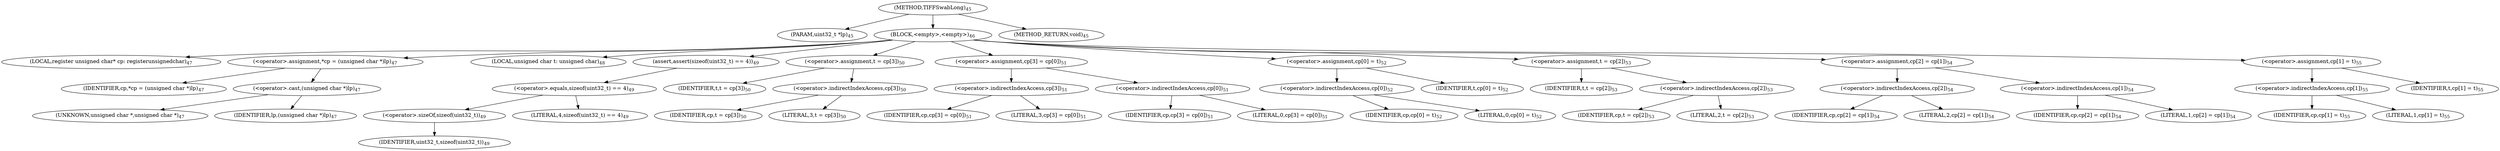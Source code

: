 digraph "TIFFSwabLong" {  
"34312" [label = <(METHOD,TIFFSwabLong)<SUB>45</SUB>> ]
"34313" [label = <(PARAM,uint32_t *lp)<SUB>45</SUB>> ]
"34314" [label = <(BLOCK,&lt;empty&gt;,&lt;empty&gt;)<SUB>46</SUB>> ]
"34315" [label = <(LOCAL,register unsigned char* cp: registerunsignedchar)<SUB>47</SUB>> ]
"34316" [label = <(&lt;operator&gt;.assignment,*cp = (unsigned char *)lp)<SUB>47</SUB>> ]
"34317" [label = <(IDENTIFIER,cp,*cp = (unsigned char *)lp)<SUB>47</SUB>> ]
"34318" [label = <(&lt;operator&gt;.cast,(unsigned char *)lp)<SUB>47</SUB>> ]
"34319" [label = <(UNKNOWN,unsigned char *,unsigned char *)<SUB>47</SUB>> ]
"34320" [label = <(IDENTIFIER,lp,(unsigned char *)lp)<SUB>47</SUB>> ]
"34321" [label = <(LOCAL,unsigned char t: unsigned char)<SUB>48</SUB>> ]
"34322" [label = <(assert,assert(sizeof(uint32_t) == 4))<SUB>49</SUB>> ]
"34323" [label = <(&lt;operator&gt;.equals,sizeof(uint32_t) == 4)<SUB>49</SUB>> ]
"34324" [label = <(&lt;operator&gt;.sizeOf,sizeof(uint32_t))<SUB>49</SUB>> ]
"34325" [label = <(IDENTIFIER,uint32_t,sizeof(uint32_t))<SUB>49</SUB>> ]
"34326" [label = <(LITERAL,4,sizeof(uint32_t) == 4)<SUB>49</SUB>> ]
"34327" [label = <(&lt;operator&gt;.assignment,t = cp[3])<SUB>50</SUB>> ]
"34328" [label = <(IDENTIFIER,t,t = cp[3])<SUB>50</SUB>> ]
"34329" [label = <(&lt;operator&gt;.indirectIndexAccess,cp[3])<SUB>50</SUB>> ]
"34330" [label = <(IDENTIFIER,cp,t = cp[3])<SUB>50</SUB>> ]
"34331" [label = <(LITERAL,3,t = cp[3])<SUB>50</SUB>> ]
"34332" [label = <(&lt;operator&gt;.assignment,cp[3] = cp[0])<SUB>51</SUB>> ]
"34333" [label = <(&lt;operator&gt;.indirectIndexAccess,cp[3])<SUB>51</SUB>> ]
"34334" [label = <(IDENTIFIER,cp,cp[3] = cp[0])<SUB>51</SUB>> ]
"34335" [label = <(LITERAL,3,cp[3] = cp[0])<SUB>51</SUB>> ]
"34336" [label = <(&lt;operator&gt;.indirectIndexAccess,cp[0])<SUB>51</SUB>> ]
"34337" [label = <(IDENTIFIER,cp,cp[3] = cp[0])<SUB>51</SUB>> ]
"34338" [label = <(LITERAL,0,cp[3] = cp[0])<SUB>51</SUB>> ]
"34339" [label = <(&lt;operator&gt;.assignment,cp[0] = t)<SUB>52</SUB>> ]
"34340" [label = <(&lt;operator&gt;.indirectIndexAccess,cp[0])<SUB>52</SUB>> ]
"34341" [label = <(IDENTIFIER,cp,cp[0] = t)<SUB>52</SUB>> ]
"34342" [label = <(LITERAL,0,cp[0] = t)<SUB>52</SUB>> ]
"34343" [label = <(IDENTIFIER,t,cp[0] = t)<SUB>52</SUB>> ]
"34344" [label = <(&lt;operator&gt;.assignment,t = cp[2])<SUB>53</SUB>> ]
"34345" [label = <(IDENTIFIER,t,t = cp[2])<SUB>53</SUB>> ]
"34346" [label = <(&lt;operator&gt;.indirectIndexAccess,cp[2])<SUB>53</SUB>> ]
"34347" [label = <(IDENTIFIER,cp,t = cp[2])<SUB>53</SUB>> ]
"34348" [label = <(LITERAL,2,t = cp[2])<SUB>53</SUB>> ]
"34349" [label = <(&lt;operator&gt;.assignment,cp[2] = cp[1])<SUB>54</SUB>> ]
"34350" [label = <(&lt;operator&gt;.indirectIndexAccess,cp[2])<SUB>54</SUB>> ]
"34351" [label = <(IDENTIFIER,cp,cp[2] = cp[1])<SUB>54</SUB>> ]
"34352" [label = <(LITERAL,2,cp[2] = cp[1])<SUB>54</SUB>> ]
"34353" [label = <(&lt;operator&gt;.indirectIndexAccess,cp[1])<SUB>54</SUB>> ]
"34354" [label = <(IDENTIFIER,cp,cp[2] = cp[1])<SUB>54</SUB>> ]
"34355" [label = <(LITERAL,1,cp[2] = cp[1])<SUB>54</SUB>> ]
"34356" [label = <(&lt;operator&gt;.assignment,cp[1] = t)<SUB>55</SUB>> ]
"34357" [label = <(&lt;operator&gt;.indirectIndexAccess,cp[1])<SUB>55</SUB>> ]
"34358" [label = <(IDENTIFIER,cp,cp[1] = t)<SUB>55</SUB>> ]
"34359" [label = <(LITERAL,1,cp[1] = t)<SUB>55</SUB>> ]
"34360" [label = <(IDENTIFIER,t,cp[1] = t)<SUB>55</SUB>> ]
"34361" [label = <(METHOD_RETURN,void)<SUB>45</SUB>> ]
  "34312" -> "34313" 
  "34312" -> "34314" 
  "34312" -> "34361" 
  "34314" -> "34315" 
  "34314" -> "34316" 
  "34314" -> "34321" 
  "34314" -> "34322" 
  "34314" -> "34327" 
  "34314" -> "34332" 
  "34314" -> "34339" 
  "34314" -> "34344" 
  "34314" -> "34349" 
  "34314" -> "34356" 
  "34316" -> "34317" 
  "34316" -> "34318" 
  "34318" -> "34319" 
  "34318" -> "34320" 
  "34322" -> "34323" 
  "34323" -> "34324" 
  "34323" -> "34326" 
  "34324" -> "34325" 
  "34327" -> "34328" 
  "34327" -> "34329" 
  "34329" -> "34330" 
  "34329" -> "34331" 
  "34332" -> "34333" 
  "34332" -> "34336" 
  "34333" -> "34334" 
  "34333" -> "34335" 
  "34336" -> "34337" 
  "34336" -> "34338" 
  "34339" -> "34340" 
  "34339" -> "34343" 
  "34340" -> "34341" 
  "34340" -> "34342" 
  "34344" -> "34345" 
  "34344" -> "34346" 
  "34346" -> "34347" 
  "34346" -> "34348" 
  "34349" -> "34350" 
  "34349" -> "34353" 
  "34350" -> "34351" 
  "34350" -> "34352" 
  "34353" -> "34354" 
  "34353" -> "34355" 
  "34356" -> "34357" 
  "34356" -> "34360" 
  "34357" -> "34358" 
  "34357" -> "34359" 
}
